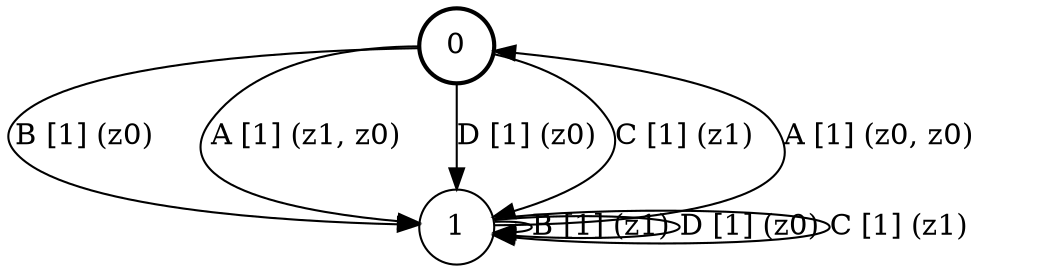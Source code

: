 # generated file, don't try to modify
# command: dot -Tpng <filename> > tree.png
digraph Automaton {
    node [shape = circle];
    0 [style = "bold"];
    0 -> 1 [label = "B [1] (z0) "];
    0 -> 1 [label = "A [1] (z1, z0) "];
    0 -> 1 [label = "D [1] (z0) "];
    0 -> 1 [label = "C [1] (z1) "];
    1 -> 1 [label = "B [1] (z1) "];
    1 -> 0 [label = "A [1] (z0, z0) "];
    1 -> 1 [label = "D [1] (z0) "];
    1 -> 1 [label = "C [1] (z1) "];
}
